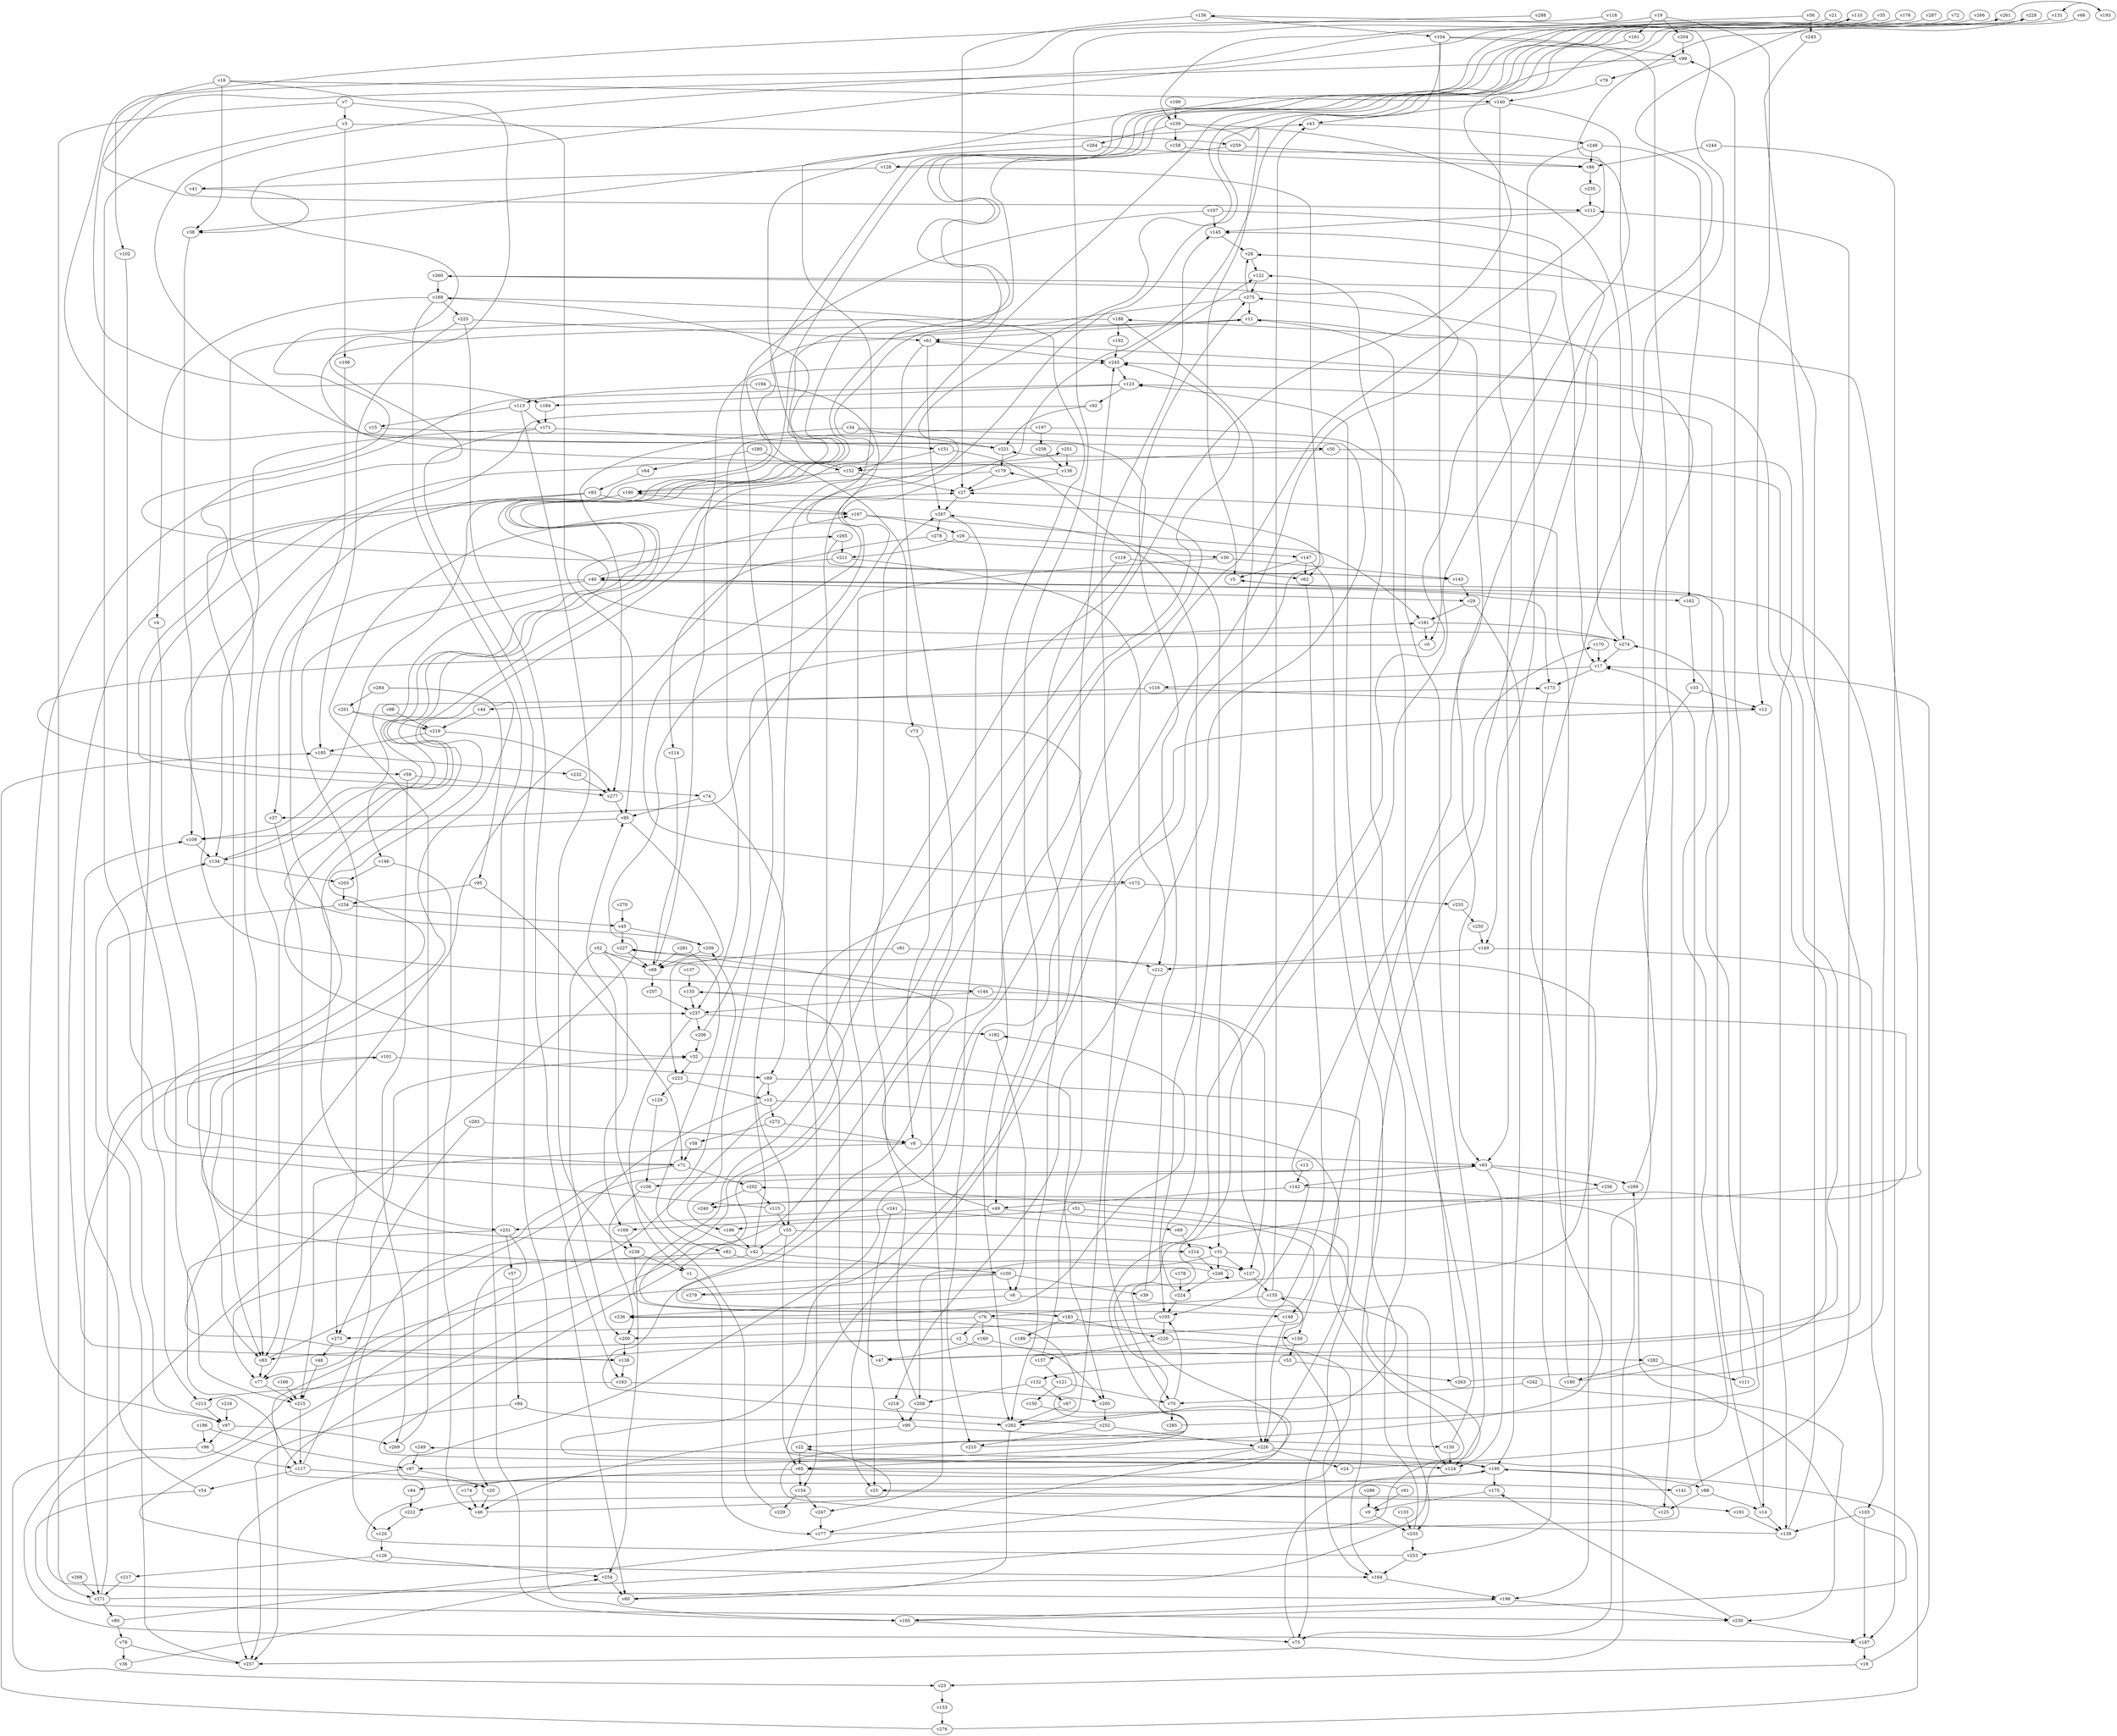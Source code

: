 // Benchmark game 429 - 290 vertices
// time_bound: 129
// targets: v64
digraph G {
    v0 [name="v0", player=0];
    v1 [name="v1", player=0];
    v2 [name="v2", player=1];
    v3 [name="v3", player=1];
    v4 [name="v4", player=0];
    v5 [name="v5", player=0];
    v6 [name="v6", player=1];
    v7 [name="v7", player=0];
    v8 [name="v8", player=1];
    v9 [name="v9", player=0];
    v10 [name="v10", player=1];
    v11 [name="v11", player=1];
    v12 [name="v12", player=0];
    v13 [name="v13", player=1];
    v14 [name="v14", player=1];
    v15 [name="v15", player=0];
    v16 [name="v16", player=1];
    v17 [name="v17", player=1];
    v18 [name="v18", player=1];
    v19 [name="v19", player=0];
    v20 [name="v20", player=0];
    v21 [name="v21", player=1];
    v22 [name="v22", player=0];
    v23 [name="v23", player=0];
    v24 [name="v24", player=1];
    v25 [name="v25", player=1];
    v26 [name="v26", player=1];
    v27 [name="v27", player=0];
    v28 [name="v28", player=1];
    v29 [name="v29", player=1];
    v30 [name="v30", player=1];
    v31 [name="v31", player=0];
    v32 [name="v32", player=0];
    v33 [name="v33", player=1];
    v34 [name="v34", player=1];
    v35 [name="v35", player=0];
    v36 [name="v36", player=1];
    v37 [name="v37", player=1];
    v38 [name="v38", player=0];
    v39 [name="v39", player=1];
    v40 [name="v40", player=0];
    v41 [name="v41", player=0];
    v42 [name="v42", player=1];
    v43 [name="v43", player=0];
    v44 [name="v44", player=0];
    v45 [name="v45", player=1];
    v46 [name="v46", player=1];
    v47 [name="v47", player=0];
    v48 [name="v48", player=0];
    v49 [name="v49", player=0];
    v50 [name="v50", player=1];
    v51 [name="v51", player=0];
    v52 [name="v52", player=0];
    v53 [name="v53", player=0];
    v54 [name="v54", player=1];
    v55 [name="v55", player=1];
    v56 [name="v56", player=0];
    v57 [name="v57", player=0];
    v58 [name="v58", player=1];
    v59 [name="v59", player=1];
    v60 [name="v60", player=1];
    v61 [name="v61", player=0];
    v62 [name="v62", player=0];
    v63 [name="v63", player=0];
    v64 [name="v64", player=0, target=1];
    v65 [name="v65", player=1];
    v66 [name="v66", player=1];
    v67 [name="v67", player=1];
    v68 [name="v68", player=1];
    v69 [name="v69", player=1];
    v70 [name="v70", player=0];
    v71 [name="v71", player=1];
    v72 [name="v72", player=0];
    v73 [name="v73", player=1];
    v74 [name="v74", player=1];
    v75 [name="v75", player=0];
    v76 [name="v76", player=0];
    v77 [name="v77", player=1];
    v78 [name="v78", player=0];
    v79 [name="v79", player=0];
    v80 [name="v80", player=0];
    v81 [name="v81", player=0];
    v82 [name="v82", player=1];
    v83 [name="v83", player=0];
    v84 [name="v84", player=0];
    v85 [name="v85", player=0];
    v86 [name="v86", player=0];
    v87 [name="v87", player=0];
    v88 [name="v88", player=0];
    v89 [name="v89", player=1];
    v90 [name="v90", player=1];
    v91 [name="v91", player=1];
    v92 [name="v92", player=0];
    v93 [name="v93", player=0];
    v94 [name="v94", player=0];
    v95 [name="v95", player=0];
    v96 [name="v96", player=0];
    v97 [name="v97", player=1];
    v98 [name="v98", player=0];
    v99 [name="v99", player=0];
    v100 [name="v100", player=0];
    v101 [name="v101", player=0];
    v102 [name="v102", player=0];
    v103 [name="v103", player=0];
    v104 [name="v104", player=1];
    v105 [name="v105", player=0];
    v106 [name="v106", player=1];
    v107 [name="v107", player=1];
    v108 [name="v108", player=1];
    v109 [name="v109", player=1];
    v110 [name="v110", player=1];
    v111 [name="v111", player=1];
    v112 [name="v112", player=1];
    v113 [name="v113", player=1];
    v114 [name="v114", player=0];
    v115 [name="v115", player=0];
    v116 [name="v116", player=1];
    v117 [name="v117", player=0];
    v118 [name="v118", player=0];
    v119 [name="v119", player=1];
    v120 [name="v120", player=0];
    v121 [name="v121", player=0];
    v122 [name="v122", player=1];
    v123 [name="v123", player=1];
    v124 [name="v124", player=0];
    v125 [name="v125", player=1];
    v126 [name="v126", player=0];
    v127 [name="v127", player=1];
    v128 [name="v128", player=0];
    v129 [name="v129", player=0];
    v130 [name="v130", player=1];
    v131 [name="v131", player=0];
    v132 [name="v132", player=1];
    v133 [name="v133", player=1];
    v134 [name="v134", player=1];
    v135 [name="v135", player=1];
    v136 [name="v136", player=1];
    v137 [name="v137", player=1];
    v138 [name="v138", player=0];
    v139 [name="v139", player=1];
    v140 [name="v140", player=1];
    v141 [name="v141", player=1];
    v142 [name="v142", player=1];
    v143 [name="v143", player=0];
    v144 [name="v144", player=0];
    v145 [name="v145", player=1];
    v146 [name="v146", player=0];
    v147 [name="v147", player=1];
    v148 [name="v148", player=1];
    v149 [name="v149", player=1];
    v150 [name="v150", player=1];
    v151 [name="v151", player=1];
    v152 [name="v152", player=0];
    v153 [name="v153", player=1];
    v154 [name="v154", player=0];
    v155 [name="v155", player=1];
    v156 [name="v156", player=0];
    v157 [name="v157", player=0];
    v158 [name="v158", player=1];
    v159 [name="v159", player=0];
    v160 [name="v160", player=0];
    v161 [name="v161", player=1];
    v162 [name="v162", player=0];
    v163 [name="v163", player=0];
    v164 [name="v164", player=1];
    v165 [name="v165", player=0];
    v166 [name="v166", player=1];
    v167 [name="v167", player=1];
    v168 [name="v168", player=1];
    v169 [name="v169", player=0];
    v170 [name="v170", player=0];
    v171 [name="v171", player=0];
    v172 [name="v172", player=0];
    v173 [name="v173", player=1];
    v174 [name="v174", player=1];
    v175 [name="v175", player=0];
    v176 [name="v176", player=0];
    v177 [name="v177", player=0];
    v178 [name="v178", player=0];
    v179 [name="v179", player=1];
    v180 [name="v180", player=1];
    v181 [name="v181", player=0];
    v182 [name="v182", player=1];
    v183 [name="v183", player=1];
    v184 [name="v184", player=0];
    v185 [name="v185", player=0];
    v186 [name="v186", player=0];
    v187 [name="v187", player=1];
    v188 [name="v188", player=0];
    v189 [name="v189", player=0];
    v190 [name="v190", player=1];
    v191 [name="v191", player=0];
    v192 [name="v192", player=1];
    v193 [name="v193", player=1];
    v194 [name="v194", player=1];
    v195 [name="v195", player=1];
    v196 [name="v196", player=1];
    v197 [name="v197", player=0];
    v198 [name="v198", player=0];
    v199 [name="v199", player=1];
    v200 [name="v200", player=0];
    v201 [name="v201", player=0];
    v202 [name="v202", player=1];
    v203 [name="v203", player=1];
    v204 [name="v204", player=1];
    v205 [name="v205", player=1];
    v206 [name="v206", player=0];
    v207 [name="v207", player=0];
    v208 [name="v208", player=0];
    v209 [name="v209", player=1];
    v210 [name="v210", player=1];
    v211 [name="v211", player=1];
    v212 [name="v212", player=0];
    v213 [name="v213", player=0];
    v214 [name="v214", player=0];
    v215 [name="v215", player=0];
    v216 [name="v216", player=1];
    v217 [name="v217", player=1];
    v218 [name="v218", player=0];
    v219 [name="v219", player=1];
    v220 [name="v220", player=1];
    v221 [name="v221", player=1];
    v222 [name="v222", player=0];
    v223 [name="v223", player=1];
    v224 [name="v224", player=1];
    v225 [name="v225", player=1];
    v226 [name="v226", player=0];
    v227 [name="v227", player=1];
    v228 [name="v228", player=1];
    v229 [name="v229", player=0];
    v230 [name="v230", player=0];
    v231 [name="v231", player=0];
    v232 [name="v232", player=1];
    v233 [name="v233", player=0];
    v234 [name="v234", player=1];
    v235 [name="v235", player=0];
    v236 [name="v236", player=0];
    v237 [name="v237", player=1];
    v238 [name="v238", player=1];
    v239 [name="v239", player=0];
    v240 [name="v240", player=1];
    v241 [name="v241", player=1];
    v242 [name="v242", player=1];
    v243 [name="v243", player=0];
    v244 [name="v244", player=1];
    v245 [name="v245", player=0];
    v246 [name="v246", player=0];
    v247 [name="v247", player=0];
    v248 [name="v248", player=1];
    v249 [name="v249", player=1];
    v250 [name="v250", player=1];
    v251 [name="v251", player=1];
    v252 [name="v252", player=0];
    v253 [name="v253", player=1];
    v254 [name="v254", player=1];
    v255 [name="v255", player=1];
    v256 [name="v256", player=1];
    v257 [name="v257", player=1];
    v258 [name="v258", player=0];
    v259 [name="v259", player=0];
    v260 [name="v260", player=1];
    v261 [name="v261", player=1];
    v262 [name="v262", player=1];
    v263 [name="v263", player=0];
    v264 [name="v264", player=0];
    v265 [name="v265", player=1];
    v266 [name="v266", player=0];
    v267 [name="v267", player=0];
    v268 [name="v268", player=1];
    v269 [name="v269", player=0];
    v270 [name="v270", player=0];
    v271 [name="v271", player=0];
    v272 [name="v272", player=0];
    v273 [name="v273", player=0];
    v274 [name="v274", player=0];
    v275 [name="v275", player=1];
    v276 [name="v276", player=1];
    v277 [name="v277", player=1];
    v278 [name="v278", player=1];
    v279 [name="v279", player=1];
    v280 [name="v280", player=0];
    v281 [name="v281", player=1];
    v282 [name="v282", player=1];
    v283 [name="v283", player=0];
    v284 [name="v284", player=1];
    v285 [name="v285", player=1];
    v286 [name="v286", player=1];
    v287 [name="v287", player=0];
    v288 [name="v288", player=0];
    v289 [name="v289", player=0];

    v0 -> v59 [constraint="t < 8"];
    v1 -> v177;
    v2 -> v198 [constraint="t mod 3 == 1"];
    v3 -> v106;
    v4 -> v83;
    v5 -> v162 [constraint="t < 8"];
    v6 -> v236;
    v7 -> v3;
    v8 -> v215;
    v9 -> v233;
    v10 -> v159;
    v11 -> v61;
    v12 -> v124 [constraint="t < 6"];
    v13 -> v142;
    v14 -> v139;
    v15 -> v164 [constraint="t < 5"];
    v16 -> v74 [constraint="t mod 4 == 2"];
    v17 -> v173;
    v18 -> v23;
    v19 -> v161;
    v20 -> v46;
    v21 -> v221 [constraint="t < 6"];
    v22 -> v65;
    v23 -> v153;
    v24 -> v274 [constraint="t < 7"];
    v25 -> v191 [constraint="t >= 5"];
    v26 -> v211;
    v27 -> v267;
    v28 -> v122;
    v29 -> v181;
    v30 -> v25;
    v31 -> v127;
    v32 -> v223;
    v33 -> v198;
    v34 -> v218 [constraint="t >= 3"];
    v35 -> v38 [constraint="t < 11"];
    v36 -> v254 [constraint="t >= 3"];
    v37 -> v77;
    v38 -> v109;
    v39 -> v275;
    v40 -> v29;
    v41 -> v38 [constraint="t mod 4 == 0"];
    v42 -> v43;
    v43 -> v248;
    v44 -> v219;
    v45 -> v227;
    v46 -> v22 [constraint="t mod 3 == 2"];
    v47 -> v221 [constraint="t < 12"];
    v48 -> v215;
    v49 -> v227 [constraint="t >= 5"];
    v50 -> v139;
    v51 -> v148;
    v52 -> v200;
    v53 -> v263;
    v54 -> v230 [constraint="t < 13"];
    v55 -> v42;
    v56 -> v239 [constraint="t < 6"];
    v57 -> v94;
    v58 -> v71;
    v59 -> v269;
    v60 -> v202 [constraint="t < 8"];
    v61 -> v245;
    v62 -> v226;
    v63 -> v108;
    v64 -> v93;
    v65 -> v84;
    v66 -> v183 [constraint="t >= 5"];
    v67 -> v262;
    v68 -> v207;
    v69 -> v214;
    v70 -> v285;
    v71 -> v261 [constraint="t >= 4"];
    v72 -> v146 [constraint="t mod 4 == 1"];
    v73 -> v8;
    v74 -> v85;
    v75 -> v195;
    v76 -> v273;
    v77 -> v215;
    v78 -> v36;
    v79 -> v140;
    v80 -> v145 [constraint="t mod 3 == 0"];
    v81 -> v212;
    v82 -> v127;
    v83 -> v63 [constraint="t mod 2 == 0"];
    v84 -> v222;
    v85 -> v109;
    v86 -> v235;
    v87 -> v257;
    v88 -> v14;
    v89 -> v55;
    v90 -> v46;
    v91 -> v245 [constraint="t < 6"];
    v92 -> v144 [constraint="t < 14"];
    v93 -> v138 [constraint="t >= 1"];
    v94 -> v257;
    v95 -> v234;
    v96 -> v23;
    v97 -> v269;
    v98 -> v219;
    v99 -> v112 [constraint="t < 12"];
    v100 -> v77 [constraint="t mod 2 == 1"];
    v101 -> v89;
    v102 -> v215;
    v103 -> v187;
    v104 -> v37 [constraint="t < 15"];
    v105 -> v200;
    v106 -> v231;
    v107 -> v17;
    v108 -> v200;
    v109 -> v134;
    v110 -> v262 [constraint="t < 14"];
    v111 -> v99;
    v112 -> v145;
    v113 -> v15;
    v114 -> v68;
    v115 -> v251 [constraint="t mod 4 == 3"];
    v116 -> v12;
    v117 -> v54;
    v118 -> v184 [constraint="t mod 5 == 4"];
    v119 -> v62;
    v120 -> v126;
    v121 -> v70;
    v122 -> v275;
    v123 -> v97 [constraint="t < 10"];
    v124 -> v190 [constraint="t >= 3"];
    v125 -> v222 [constraint="t >= 3"];
    v126 -> v254;
    v127 -> v155;
    v128 -> v41;
    v129 -> v108;
    v130 -> v124;
    v131 -> v187 [constraint="t < 14"];
    v132 -> v208;
    v133 -> v233;
    v134 -> v173 [constraint="t >= 3"];
    v135 -> v240 [constraint="t mod 5 == 3"];
    v136 -> v11 [constraint="t mod 3 == 2"];
    v137 -> v135;
    v138 -> v163;
    v139 -> v236 [constraint="t mod 3 == 0"];
    v140 -> v75;
    v141 -> v112;
    v142 -> v257;
    v143 -> v110 [constraint="t < 13"];
    v144 -> v127;
    v145 -> v28;
    v146 -> v46;
    v147 -> v164;
    v148 -> v226;
    v149 -> v212;
    v150 -> v65 [constraint="t >= 5"];
    v151 -> v152;
    v152 -> v27;
    v153 -> v276;
    v154 -> v229;
    v155 -> v76;
    v156 -> v104;
    v157 -> v121;
    v158 -> v174 [constraint="t >= 5"];
    v159 -> v53;
    v160 -> v205;
    v161 -> v172 [constraint="t mod 2 == 0"];
    v162 -> v33;
    v163 -> v205;
    v164 -> v198;
    v165 -> v289 [constraint="t mod 4 == 0"];
    v166 -> v215;
    v167 -> v181;
    v168 -> v165;
    v169 -> v238;
    v170 -> v17;
    v171 -> v165;
    v172 -> v255;
    v173 -> v253;
    v174 -> v46;
    v175 -> v9;
    v176 -> v109 [constraint="t < 13"];
    v177 -> v249 [constraint="t mod 2 == 1"];
    v178 -> v224;
    v179 -> v190 [constraint="t >= 5"];
    v180 -> v245 [constraint="t >= 2"];
    v181 -> v0;
    v182 -> v6;
    v183 -> v135 [constraint="t < 8"];
    v184 -> v171;
    v185 -> v232;
    v186 -> v42;
    v187 -> v18;
    v188 -> v31;
    v189 -> v155 [constraint="t mod 5 == 1"];
    v190 -> v167;
    v191 -> v139;
    v192 -> v245;
    v193 -> v131 [constraint="t < 7"];
    v194 -> v113;
    v195 -> v179 [constraint="t < 10"];
    v196 -> v87;
    v197 -> v124;
    v198 -> v230;
    v199 -> v239;
    v200 -> v138;
    v201 -> v148 [constraint="t >= 1"];
    v202 -> v240;
    v203 -> v234;
    v204 -> v99;
    v205 -> v252;
    v206 -> v32;
    v207 -> v237;
    v208 -> v267;
    v209 -> v168 [constraint="t < 9"];
    v210 -> v156 [constraint="t < 7"];
    v211 -> v40;
    v212 -> v70;
    v213 -> v97;
    v214 -> v246;
    v215 -> v117;
    v216 -> v97;
    v217 -> v271;
    v218 -> v90;
    v219 -> v185;
    v220 -> v157;
    v221 -> v179;
    v222 -> v120;
    v223 -> v10;
    v224 -> v105;
    v225 -> v163;
    v226 -> v24;
    v227 -> v68;
    v228 -> v138 [constraint="t mod 2 == 0"];
    v229 -> v85;
    v230 -> v175;
    v231 -> v117 [constraint="t < 9"];
    v232 -> v277;
    v233 -> v123;
    v234 -> v45;
    v235 -> v112;
    v236 -> v182 [constraint="t < 13"];
    v237 -> v182;
    v238 -> v1;
    v239 -> v264;
    v240 -> v188 [constraint="t < 12"];
    v241 -> v69;
    v242 -> v230;
    v243 -> v47 [constraint="t mod 4 == 1"];
    v244 -> v187;
    v245 -> v122;
    v246 -> v101 [constraint="t < 8"];
    v247 -> v177;
    v248 -> v86;
    v249 -> v87;
    v250 -> v149;
    v251 -> v136;
    v252 -> v228 [constraint="t >= 5"];
    v253 -> v260 [constraint="t >= 5"];
    v254 -> v60;
    v255 -> v250;
    v256 -> v22 [constraint="t < 9"];
    v257 -> v134;
    v258 -> v136;
    v259 -> v86;
    v260 -> v87 [constraint="t mod 4 == 2"];
    v261 -> v193 [constraint="t < 10"];
    v262 -> v145;
    v263 -> v40 [constraint="t >= 3"];
    v264 -> v152;
    v265 -> v143 [constraint="t mod 4 == 2"];
    v266 -> v32 [constraint="t >= 2"];
    v267 -> v210;
    v268 -> v271;
    v269 -> v27;
    v270 -> v45;
    v271 -> v170 [constraint="t >= 5"];
    v272 -> v8;
    v273 -> v48;
    v274 -> v265 [constraint="t >= 3"];
    v275 -> v71 [constraint="t mod 5 == 0"];
    v276 -> v195;
    v277 -> v85;
    v278 -> v114;
    v279 -> v227 [constraint="t < 10"];
    v280 -> v73;
    v281 -> v68;
    v282 -> v180;
    v283 -> v273;
    v284 -> v214 [constraint="t >= 5"];
    v285 -> v5 [constraint="t mod 4 == 1"];
    v286 -> v9;
    v287 -> v134 [constraint="t mod 5 == 4"];
    v288 -> v50 [constraint="t >= 5"];
    v289 -> v61 [constraint="t mod 4 == 3"];
    v65 -> v154;
    v156 -> v27;
    v264 -> v86;
    v167 -> v26;
    v11 -> v63;
    v100 -> v279;
    v280 -> v64;
    v220 -> v164;
    v76 -> v160;
    v40 -> v273;
    v78 -> v257;
    v2 -> v83;
    v26 -> v147;
    v275 -> v28;
    v195 -> v175;
    v168 -> v4;
    v183 -> v189;
    v263 -> v11;
    v107 -> v145;
    v197 -> v258;
    v29 -> v195;
    v226 -> v195;
    v274 -> v17;
    v33 -> v12;
    v18 -> v17;
    v42 -> v20;
    v196 -> v96;
    v283 -> v8;
    v248 -> v162;
    v206 -> v181;
    v17 -> v116;
    v226 -> v65;
    v52 -> v105;
    v93 -> v167;
    v233 -> v253;
    v117 -> v20;
    v63 -> v256;
    v99 -> v79;
    v223 -> v129;
    v246 -> v224;
    v284 -> v95;
    v149 -> v103;
    v14 -> v123;
    v224 -> v267;
    v282 -> v111;
    v147 -> v62;
    v245 -> v123;
    v87 -> v20;
    v94 -> v262;
    v70 -> v105;
    v171 -> v151;
    v252 -> v210;
    v81 -> v68;
    v172 -> v154;
    v238 -> v254;
    v231 -> v57;
    v163 -> v213;
    v262 -> v60;
    v136 -> v27;
    v168 -> v262;
    v7 -> v85;
    v89 -> v10;
    v260 -> v168;
    v276 -> v185;
    v219 -> v277;
    v208 -> v90;
    v142 -> v49;
    v230 -> v187;
    v8 -> v63;
    v103 -> v139;
    v88 -> v17;
    v40 -> v37;
    v113 -> v171;
    v31 -> v208;
    v190 -> v83;
    v209 -> v68;
    v71 -> v120;
    v104 -> v0;
    v147 -> v5;
    v123 -> v184;
    v52 -> v68;
    v97 -> v96;
    v104 -> v125;
    v171 -> v134;
    v271 -> v237;
    v168 -> v225;
    v183 -> v220;
    v7 -> v271;
    v85 -> v223;
    v50 -> v152;
    v239 -> v5;
    v3 -> v259;
    v56 -> v243;
    v113 -> v238;
    v242 -> v70;
    v63 -> v289;
    v115 -> v55;
    v54 -> v109;
    v271 -> v80;
    v40 -> v173;
    v19 -> v49;
    v117 -> v32;
    v42 -> v209;
    v68 -> v11;
    v140 -> v63;
    v253 -> v164;
    v121 -> v150;
    v132 -> v67;
    v31 -> v14;
    v139 -> v28;
    v49 -> v226;
    v6 -> v124;
    v188 -> v192;
    v259 -> v128;
    v10 -> v60;
    v59 -> v277;
    v45 -> v209;
    v126 -> v217;
    v55 -> v65;
    v180 -> v27;
    v157 -> v245;
    v237 -> v206;
    v202 -> v115;
    v31 -> v246;
    v211 -> v212;
    v146 -> v203;
    v91 -> v9;
    v101 -> v271;
    v130 -> v122;
    v234 -> v97;
    v63 -> v142;
    v195 -> v88;
    v244 -> v86;
    v201 -> v219;
    v92 -> v221;
    v61 -> v267;
    v16 -> v140;
    v76 -> v2;
    v100 -> v6;
    v239 -> v158;
    v225 -> v185;
    v100 -> v39;
    v194 -> v47;
    v51 -> v186;
    v179 -> v27;
    v61 -> v247;
    v241 -> v231;
    v104 -> v99;
    v226 -> v177;
    v267 -> v278;
    v89 -> v75;
    v197 -> v237;
    v154 -> v247;
    v265 -> v211;
    v71 -> v202;
    v90 -> v130;
    v65 -> v141;
    v82 -> v77;
    v151 -> v105;
    v140 -> v43;
    v2 -> v282;
    v198 -> v165;
    v30 -> v143;
    v32 -> v205;
    v246 -> v246;
    v16 -> v102;
    v239 -> v274;
    v105 -> v220;
    v278 -> v30;
    v42 -> v100;
    v19 -> v204;
    v123 -> v92;
    v188 -> v83;
    v225 -> v61;
    v275 -> v11;
    v152 -> v245;
    v80 -> v78;
    v40 -> v167;
    v144 -> v237;
    v19 -> v12;
    v272 -> v58;
    v74 -> v89;
    v237 -> v1;
    v95 -> v71;
    v88 -> v125;
    v155 -> v233;
    v52 -> v169;
    v128 -> v62;
    v134 -> v203;
    v181 -> v274;
    v135 -> v237;
    v241 -> v25;
    v53 -> v132;
    v16 -> v38;
    v107 -> v186;
    v83 -> v77;
    v160 -> v47;
    v10 -> v272;
    v155 -> v43;
    v284 -> v201;
    v152 -> v190;
    v248 -> v149;
    v116 -> v44;
    v49 -> v169;
    v63 -> v124;
    v55 -> v31;
    v143 -> v29;
    v119 -> v262;
    v93 -> v83;
    v274 -> v275;
    v34 -> v277;
    v281 -> v82;
    v96 -> v117;
    v252 -> v226;
    v76 -> v159;
    v34 -> v221;
    v165 -> v75;
    v231 -> v257;
    v3 -> v213;
    v195 -> v25;
}

